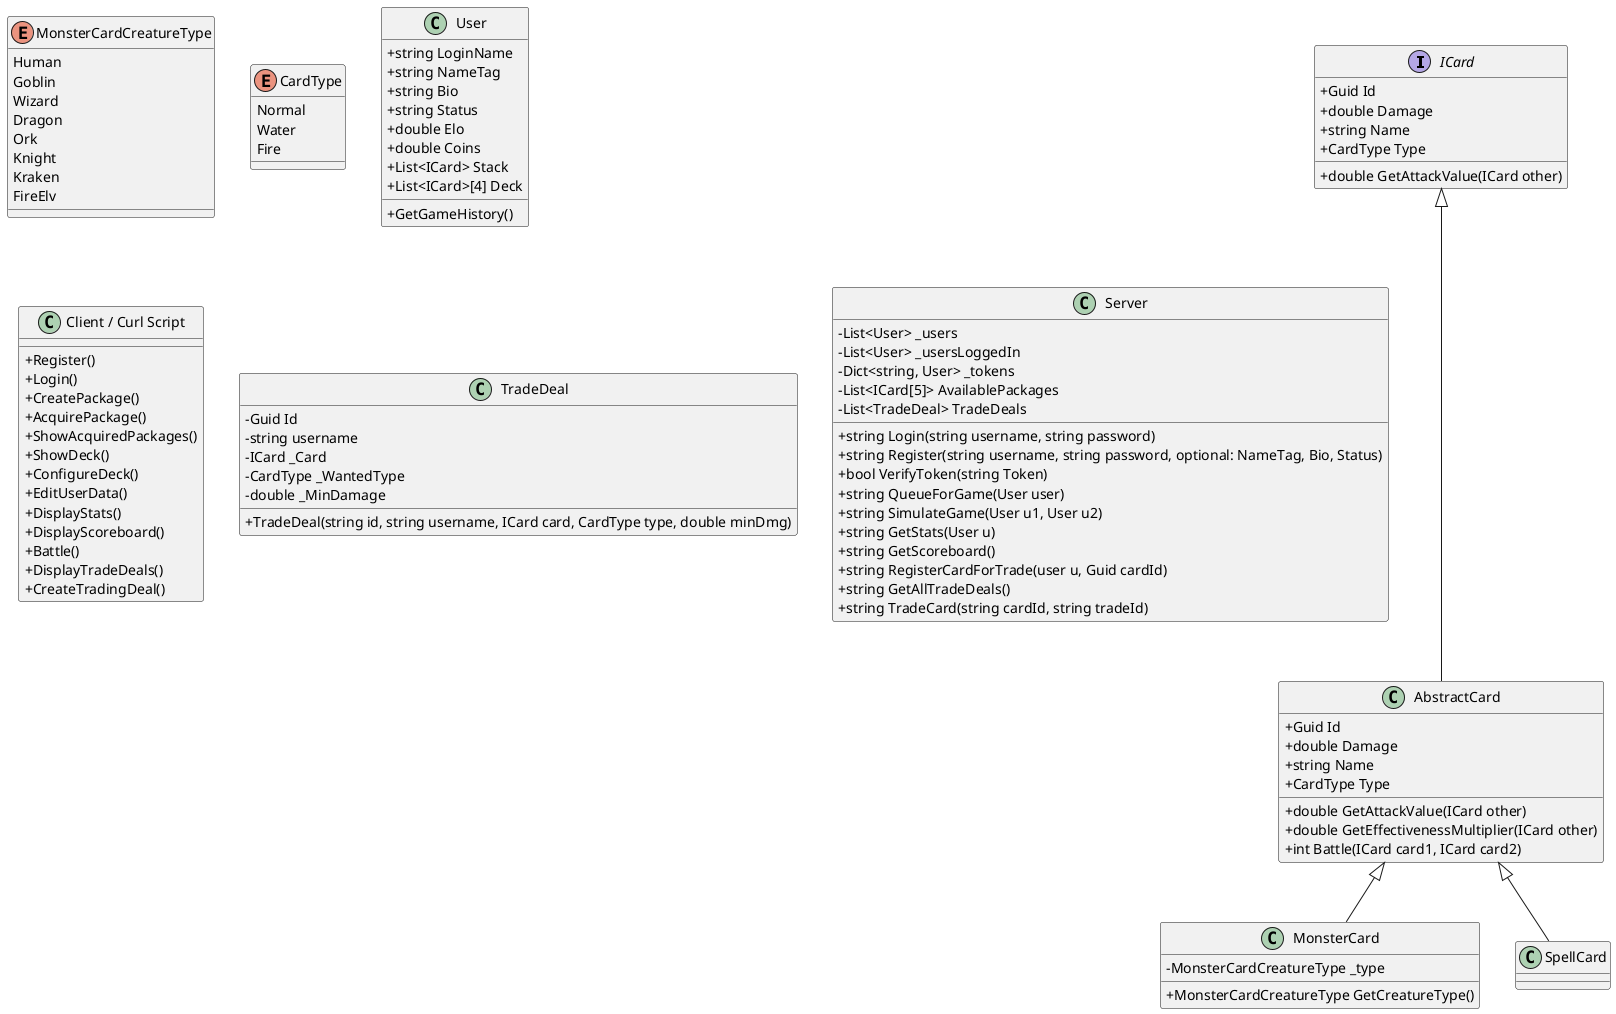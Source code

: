 ﻿@startuml
skinparam classAttributeIconSize 0

Interface ICard{
 +Guid Id
 +double Damage
 +string Name
 +CardType Type
 +double GetAttackValue(ICard other)
}

class AbstractCard{
 +Guid Id
 +double Damage
 +string Name
 +CardType Type
 +double GetAttackValue(ICard other)
 +double GetEffectivenessMultiplier(ICard other)
 +int Battle(ICard card1, ICard card2)
}
ICard <|--- AbstractCard

class MonsterCard{
 -MonsterCardCreatureType _type
 +MonsterCardCreatureType GetCreatureType()
}
enum MonsterCardCreatureType{
 Human
 Goblin
 Wizard
 Dragon
 Ork
 Knight
 Kraken
 FireElv
}

class SpellCard{
}
enum CardType{
 Normal
 Water
 Fire
}
AbstractCard <|-- MonsterCard
AbstractCard <|-- SpellCard

class User{
 +string LoginName
 +string NameTag
 +string Bio
 +string Status
 +double Elo
 +double Coins
 +List<ICard> Stack
 +GetGameHistory()
 +List<ICard>[4] Deck
}


class "Client / Curl Script"{
 +Register()
 +Login()
 +CreatePackage()
 +AcquirePackage()
 +ShowAcquiredPackages()
 +ShowDeck()
 +ConfigureDeck()
 +EditUserData()
 +DisplayStats()
 +DisplayScoreboard()
 +Battle()
 +DisplayTradeDeals()
 +CreateTradingDeal() 
}


class TradeDeal {
 -Guid Id
 -string username
 -ICard _Card
 -CardType _WantedType
 -double _MinDamage
 +TradeDeal(string id, string username, ICard card, CardType type, double minDmg)
}

class Server{
 -List<User> _users
 -List<User> _usersLoggedIn
 -Dict<string, User> _tokens
 -List<ICard[5]> AvailablePackages
 -List<TradeDeal> TradeDeals
 +string Login(string username, string password)
 +string Register(string username, string password, optional: NameTag, Bio, Status)
 +bool VerifyToken(string Token)
 +string QueueForGame(User user)
 +string SimulateGame(User u1, User u2)
 +string GetStats(User u)
 +string GetScoreboard()
 +string RegisterCardForTrade(user u, Guid cardId)
 +string GetAllTradeDeals()
 +string TradeCard(string cardId, string tradeId)
 
}

@enduml